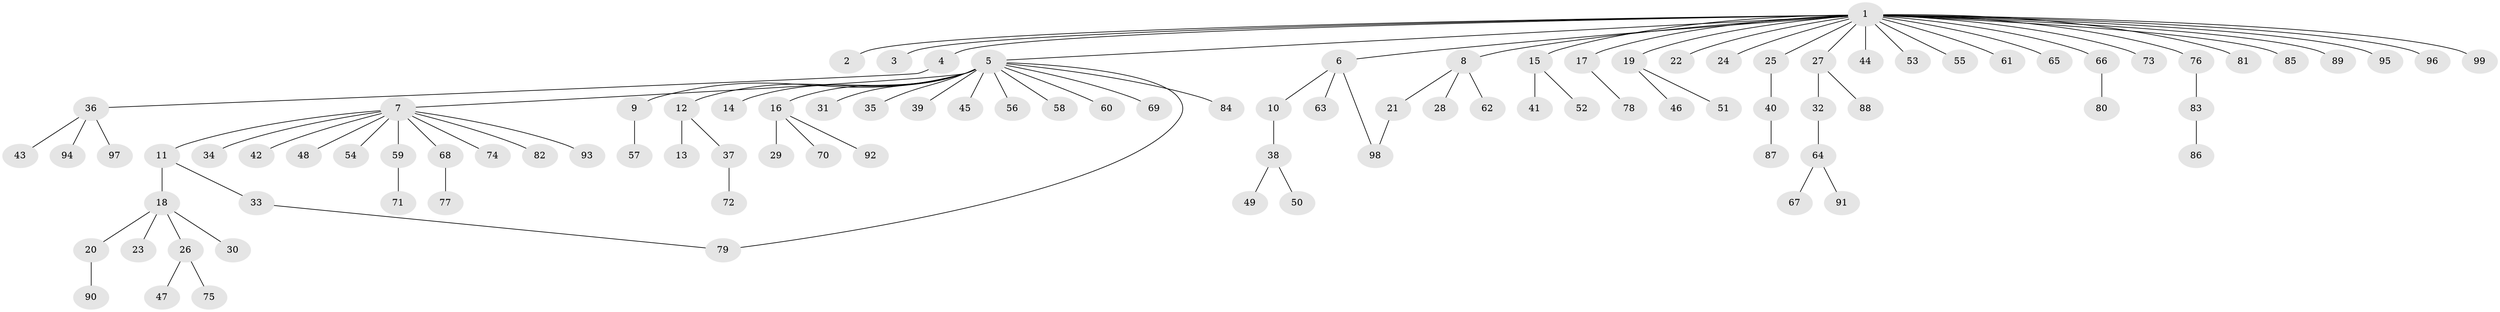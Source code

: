 // Generated by graph-tools (version 1.1) at 2025/01/03/09/25 03:01:42]
// undirected, 99 vertices, 100 edges
graph export_dot {
graph [start="1"]
  node [color=gray90,style=filled];
  1;
  2;
  3;
  4;
  5;
  6;
  7;
  8;
  9;
  10;
  11;
  12;
  13;
  14;
  15;
  16;
  17;
  18;
  19;
  20;
  21;
  22;
  23;
  24;
  25;
  26;
  27;
  28;
  29;
  30;
  31;
  32;
  33;
  34;
  35;
  36;
  37;
  38;
  39;
  40;
  41;
  42;
  43;
  44;
  45;
  46;
  47;
  48;
  49;
  50;
  51;
  52;
  53;
  54;
  55;
  56;
  57;
  58;
  59;
  60;
  61;
  62;
  63;
  64;
  65;
  66;
  67;
  68;
  69;
  70;
  71;
  72;
  73;
  74;
  75;
  76;
  77;
  78;
  79;
  80;
  81;
  82;
  83;
  84;
  85;
  86;
  87;
  88;
  89;
  90;
  91;
  92;
  93;
  94;
  95;
  96;
  97;
  98;
  99;
  1 -- 2;
  1 -- 3;
  1 -- 4;
  1 -- 5;
  1 -- 6;
  1 -- 8;
  1 -- 15;
  1 -- 17;
  1 -- 19;
  1 -- 22;
  1 -- 24;
  1 -- 25;
  1 -- 27;
  1 -- 44;
  1 -- 53;
  1 -- 55;
  1 -- 61;
  1 -- 65;
  1 -- 66;
  1 -- 73;
  1 -- 76;
  1 -- 81;
  1 -- 85;
  1 -- 89;
  1 -- 95;
  1 -- 96;
  1 -- 99;
  4 -- 36;
  5 -- 7;
  5 -- 9;
  5 -- 12;
  5 -- 14;
  5 -- 16;
  5 -- 31;
  5 -- 35;
  5 -- 39;
  5 -- 45;
  5 -- 56;
  5 -- 58;
  5 -- 60;
  5 -- 69;
  5 -- 79;
  5 -- 84;
  6 -- 10;
  6 -- 63;
  6 -- 98;
  7 -- 11;
  7 -- 34;
  7 -- 42;
  7 -- 48;
  7 -- 54;
  7 -- 59;
  7 -- 68;
  7 -- 74;
  7 -- 82;
  7 -- 93;
  8 -- 21;
  8 -- 28;
  8 -- 62;
  9 -- 57;
  10 -- 38;
  11 -- 18;
  11 -- 33;
  12 -- 13;
  12 -- 37;
  15 -- 41;
  15 -- 52;
  16 -- 29;
  16 -- 70;
  16 -- 92;
  17 -- 78;
  18 -- 20;
  18 -- 23;
  18 -- 26;
  18 -- 30;
  19 -- 46;
  19 -- 51;
  20 -- 90;
  21 -- 98;
  25 -- 40;
  26 -- 47;
  26 -- 75;
  27 -- 32;
  27 -- 88;
  32 -- 64;
  33 -- 79;
  36 -- 43;
  36 -- 94;
  36 -- 97;
  37 -- 72;
  38 -- 49;
  38 -- 50;
  40 -- 87;
  59 -- 71;
  64 -- 67;
  64 -- 91;
  66 -- 80;
  68 -- 77;
  76 -- 83;
  83 -- 86;
}
